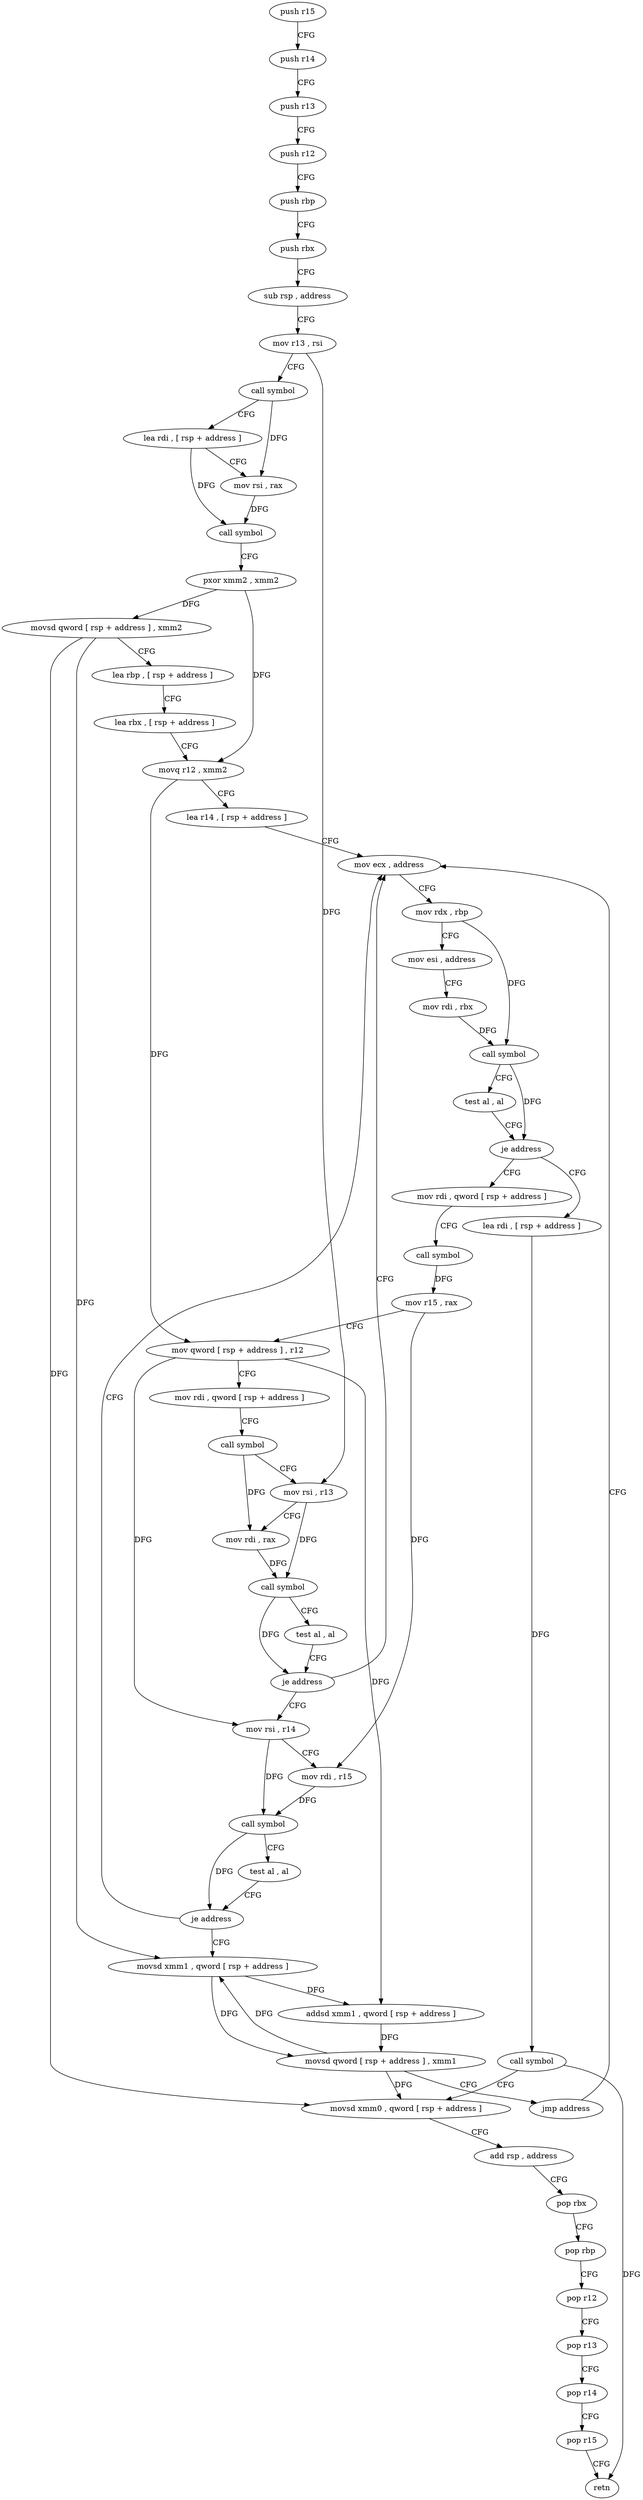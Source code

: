 digraph "func" {
"155260" [label = "push r15" ]
"155262" [label = "push r14" ]
"155264" [label = "push r13" ]
"155266" [label = "push r12" ]
"155268" [label = "push rbp" ]
"155269" [label = "push rbx" ]
"155270" [label = "sub rsp , address" ]
"155274" [label = "mov r13 , rsi" ]
"155277" [label = "call symbol" ]
"155282" [label = "lea rdi , [ rsp + address ]" ]
"155287" [label = "mov rsi , rax" ]
"155290" [label = "call symbol" ]
"155295" [label = "pxor xmm2 , xmm2" ]
"155299" [label = "movsd qword [ rsp + address ] , xmm2" ]
"155305" [label = "lea rbp , [ rsp + address ]" ]
"155310" [label = "lea rbx , [ rsp + address ]" ]
"155315" [label = "movq r12 , xmm2" ]
"155320" [label = "lea r14 , [ rsp + address ]" ]
"155325" [label = "mov ecx , address" ]
"155428" [label = "lea rdi , [ rsp + address ]" ]
"155433" [label = "call symbol" ]
"155438" [label = "movsd xmm0 , qword [ rsp + address ]" ]
"155444" [label = "add rsp , address" ]
"155448" [label = "pop rbx" ]
"155449" [label = "pop rbp" ]
"155450" [label = "pop r12" ]
"155452" [label = "pop r13" ]
"155454" [label = "pop r14" ]
"155456" [label = "pop r15" ]
"155458" [label = "retn" ]
"155350" [label = "mov rdi , qword [ rsp + address ]" ]
"155355" [label = "call symbol" ]
"155360" [label = "mov r15 , rax" ]
"155363" [label = "mov qword [ rsp + address ] , r12" ]
"155368" [label = "mov rdi , qword [ rsp + address ]" ]
"155373" [label = "call symbol" ]
"155378" [label = "mov rsi , r13" ]
"155381" [label = "mov rdi , rax" ]
"155384" [label = "call symbol" ]
"155389" [label = "test al , al" ]
"155391" [label = "je address" ]
"155393" [label = "mov rsi , r14" ]
"155330" [label = "mov rdx , rbp" ]
"155333" [label = "mov esi , address" ]
"155338" [label = "mov rdi , rbx" ]
"155341" [label = "call symbol" ]
"155346" [label = "test al , al" ]
"155348" [label = "je address" ]
"155396" [label = "mov rdi , r15" ]
"155399" [label = "call symbol" ]
"155404" [label = "test al , al" ]
"155406" [label = "je address" ]
"155408" [label = "movsd xmm1 , qword [ rsp + address ]" ]
"155414" [label = "addsd xmm1 , qword [ rsp + address ]" ]
"155420" [label = "movsd qword [ rsp + address ] , xmm1" ]
"155426" [label = "jmp address" ]
"155260" -> "155262" [ label = "CFG" ]
"155262" -> "155264" [ label = "CFG" ]
"155264" -> "155266" [ label = "CFG" ]
"155266" -> "155268" [ label = "CFG" ]
"155268" -> "155269" [ label = "CFG" ]
"155269" -> "155270" [ label = "CFG" ]
"155270" -> "155274" [ label = "CFG" ]
"155274" -> "155277" [ label = "CFG" ]
"155274" -> "155378" [ label = "DFG" ]
"155277" -> "155282" [ label = "CFG" ]
"155277" -> "155287" [ label = "DFG" ]
"155282" -> "155287" [ label = "CFG" ]
"155282" -> "155290" [ label = "DFG" ]
"155287" -> "155290" [ label = "DFG" ]
"155290" -> "155295" [ label = "CFG" ]
"155295" -> "155299" [ label = "DFG" ]
"155295" -> "155315" [ label = "DFG" ]
"155299" -> "155305" [ label = "CFG" ]
"155299" -> "155438" [ label = "DFG" ]
"155299" -> "155408" [ label = "DFG" ]
"155305" -> "155310" [ label = "CFG" ]
"155310" -> "155315" [ label = "CFG" ]
"155315" -> "155320" [ label = "CFG" ]
"155315" -> "155363" [ label = "DFG" ]
"155320" -> "155325" [ label = "CFG" ]
"155325" -> "155330" [ label = "CFG" ]
"155428" -> "155433" [ label = "DFG" ]
"155433" -> "155438" [ label = "CFG" ]
"155433" -> "155458" [ label = "DFG" ]
"155438" -> "155444" [ label = "CFG" ]
"155444" -> "155448" [ label = "CFG" ]
"155448" -> "155449" [ label = "CFG" ]
"155449" -> "155450" [ label = "CFG" ]
"155450" -> "155452" [ label = "CFG" ]
"155452" -> "155454" [ label = "CFG" ]
"155454" -> "155456" [ label = "CFG" ]
"155456" -> "155458" [ label = "CFG" ]
"155350" -> "155355" [ label = "CFG" ]
"155355" -> "155360" [ label = "DFG" ]
"155360" -> "155363" [ label = "CFG" ]
"155360" -> "155396" [ label = "DFG" ]
"155363" -> "155368" [ label = "CFG" ]
"155363" -> "155414" [ label = "DFG" ]
"155363" -> "155393" [ label = "DFG" ]
"155368" -> "155373" [ label = "CFG" ]
"155373" -> "155378" [ label = "CFG" ]
"155373" -> "155381" [ label = "DFG" ]
"155378" -> "155381" [ label = "CFG" ]
"155378" -> "155384" [ label = "DFG" ]
"155381" -> "155384" [ label = "DFG" ]
"155384" -> "155389" [ label = "CFG" ]
"155384" -> "155391" [ label = "DFG" ]
"155389" -> "155391" [ label = "CFG" ]
"155391" -> "155325" [ label = "CFG" ]
"155391" -> "155393" [ label = "CFG" ]
"155393" -> "155396" [ label = "CFG" ]
"155393" -> "155399" [ label = "DFG" ]
"155330" -> "155333" [ label = "CFG" ]
"155330" -> "155341" [ label = "DFG" ]
"155333" -> "155338" [ label = "CFG" ]
"155338" -> "155341" [ label = "DFG" ]
"155341" -> "155346" [ label = "CFG" ]
"155341" -> "155348" [ label = "DFG" ]
"155346" -> "155348" [ label = "CFG" ]
"155348" -> "155428" [ label = "CFG" ]
"155348" -> "155350" [ label = "CFG" ]
"155396" -> "155399" [ label = "DFG" ]
"155399" -> "155404" [ label = "CFG" ]
"155399" -> "155406" [ label = "DFG" ]
"155404" -> "155406" [ label = "CFG" ]
"155406" -> "155325" [ label = "CFG" ]
"155406" -> "155408" [ label = "CFG" ]
"155408" -> "155414" [ label = "DFG" ]
"155408" -> "155420" [ label = "DFG" ]
"155414" -> "155420" [ label = "DFG" ]
"155420" -> "155426" [ label = "CFG" ]
"155420" -> "155438" [ label = "DFG" ]
"155420" -> "155408" [ label = "DFG" ]
"155426" -> "155325" [ label = "CFG" ]
}
